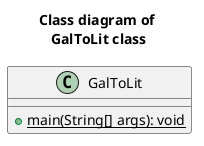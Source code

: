 @startuml
title Class diagram of \nGalToLit class

class GalToLit {
    {method} + {static} main(String[] args): void
}
@enduml